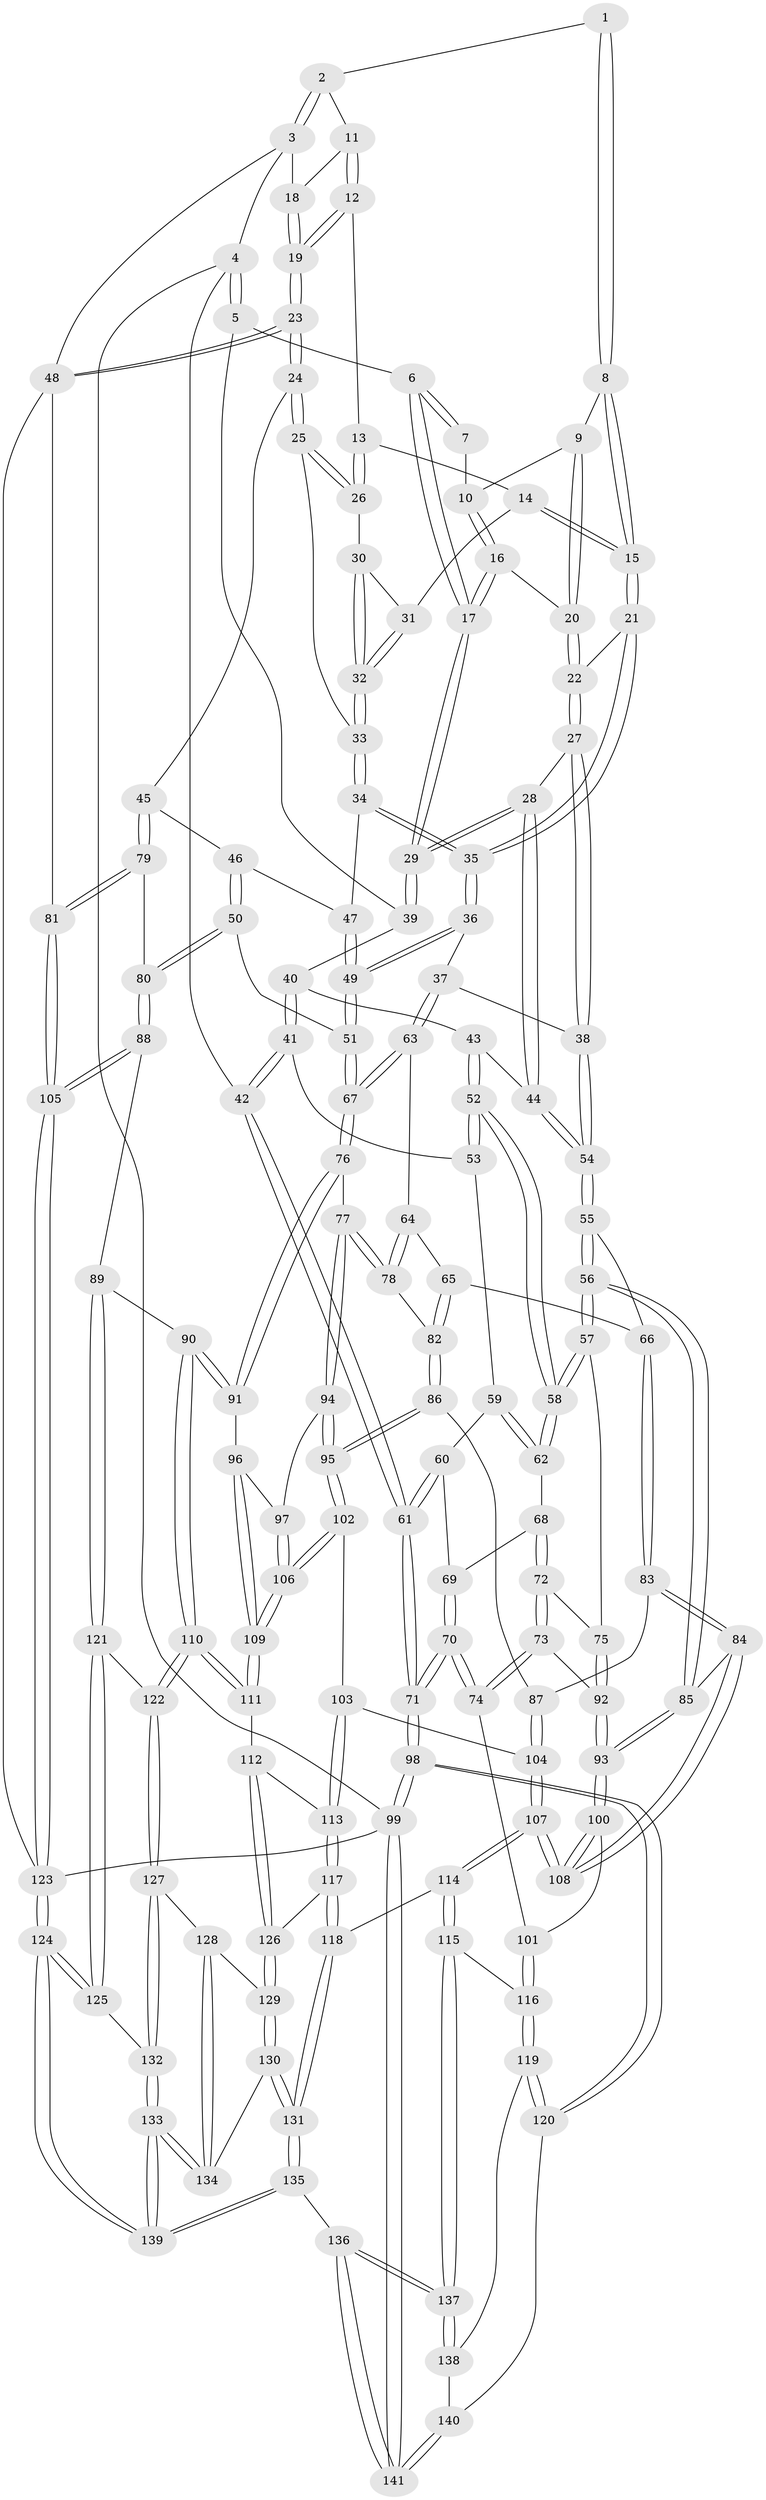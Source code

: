 // coarse degree distribution, {2: 0.047058823529411764, 4: 0.4823529411764706, 3: 0.4588235294117647, 5: 0.011764705882352941}
// Generated by graph-tools (version 1.1) at 2025/38/03/04/25 23:38:36]
// undirected, 141 vertices, 349 edges
graph export_dot {
  node [color=gray90,style=filled];
  1 [pos="+0.6025820228655292+0"];
  2 [pos="+0.7228594289197059+0"];
  3 [pos="+1+0"];
  4 [pos="+0+0"];
  5 [pos="+0+0"];
  6 [pos="+0+0"];
  7 [pos="+0.241225577421118+0"];
  8 [pos="+0.5514842518330539+0.025710108564098087"];
  9 [pos="+0.5472438508239827+0.029184330685740115"];
  10 [pos="+0.3495923962184816+0.02852939045895809"];
  11 [pos="+0.7981047835446258+0"];
  12 [pos="+0.7843007504558372+0.08711322009546413"];
  13 [pos="+0.7821054493981483+0.09103864456728794"];
  14 [pos="+0.6573687235289402+0.1432067264424987"];
  15 [pos="+0.6330965604792334+0.14224213562651913"];
  16 [pos="+0.3515564158032148+0.1007304557717772"];
  17 [pos="+0.2724805140851521+0.19196326673601072"];
  18 [pos="+0.9132807484744441+0.05318845382438211"];
  19 [pos="+1+0.218166162602363"];
  20 [pos="+0.4815070248151568+0.10206776223129799"];
  21 [pos="+0.6016213036377316+0.2249884259837497"];
  22 [pos="+0.4687798317687173+0.20470110825814"];
  23 [pos="+1+0.2592413340422122"];
  24 [pos="+0.974734800318975+0.3052827753741416"];
  25 [pos="+0.8595400951742037+0.2485667160788303"];
  26 [pos="+0.796726910192488+0.18065675728155614"];
  27 [pos="+0.4387903405676361+0.2382806512354505"];
  28 [pos="+0.2844125077329321+0.23447042186075673"];
  29 [pos="+0.27395193876724677+0.20307559446729376"];
  30 [pos="+0.7709480063932042+0.19435449808743233"];
  31 [pos="+0.6859626977008426+0.17371203045458847"];
  32 [pos="+0.7245102567086888+0.2385489764605495"];
  33 [pos="+0.7194649747456933+0.2787655513312306"];
  34 [pos="+0.7188875453316375+0.2795115290235386"];
  35 [pos="+0.6137096514378062+0.2772776890618526"];
  36 [pos="+0.6069954389908204+0.29130795061194636"];
  37 [pos="+0.5077417481059778+0.3469798425865196"];
  38 [pos="+0.4834494831819275+0.3274801109940354"];
  39 [pos="+0.08204543772822775+0.220990582155813"];
  40 [pos="+0.08444596552504398+0.27429328377718937"];
  41 [pos="+0.042565730443905894+0.31289238102626044"];
  42 [pos="+0+0.3104707157684567"];
  43 [pos="+0.17038998113993237+0.3040497454680565"];
  44 [pos="+0.28059196604147113+0.24730685876596012"];
  45 [pos="+0.897940369511412+0.3751022568596204"];
  46 [pos="+0.7511466799606027+0.32964500100301625"];
  47 [pos="+0.7257827309669708+0.29968036203080844"];
  48 [pos="+1+0.2586848966048424"];
  49 [pos="+0.6612725159148286+0.40673351043325795"];
  50 [pos="+0.7049232048781495+0.4463683896651803"];
  51 [pos="+0.6656084449372772+0.43242172044841853"];
  52 [pos="+0.14910229733412042+0.361289769108588"];
  53 [pos="+0.06692542121604365+0.3540926816877119"];
  54 [pos="+0.31257869522238935+0.3923434589972631"];
  55 [pos="+0.3107420803253026+0.41521557658765085"];
  56 [pos="+0.20890377958898484+0.45746332851227733"];
  57 [pos="+0.1983905978846637+0.4553364111252039"];
  58 [pos="+0.1580745065304403+0.41514399887383174"];
  59 [pos="+0.06658305647389633+0.35882769234693657"];
  60 [pos="+0.04586262235058315+0.40641364415340236"];
  61 [pos="+0+0.3182683350297114"];
  62 [pos="+0.11112845815439104+0.42005790945242527"];
  63 [pos="+0.511205633089744+0.4099301361157394"];
  64 [pos="+0.4794732047527571+0.4337761633410265"];
  65 [pos="+0.321379453910311+0.42294420979110364"];
  66 [pos="+0.3149641070434976+0.4199419489364172"];
  67 [pos="+0.5928596891850773+0.4636332802369273"];
  68 [pos="+0.07455896294206132+0.43946811097169247"];
  69 [pos="+0.054168331785305675+0.43093182555592624"];
  70 [pos="+0+0.5960710511667597"];
  71 [pos="+0+0.6047564107625735"];
  72 [pos="+0.08577227955487164+0.4948186617216389"];
  73 [pos="+0.060952140408635204+0.5443708027523071"];
  74 [pos="+0+0.5860894045245659"];
  75 [pos="+0.19547742027808007+0.4573945893140822"];
  76 [pos="+0.5857558571705754+0.5017557989460318"];
  77 [pos="+0.5037930692299972+0.5522646822620507"];
  78 [pos="+0.45702540100270195+0.5237913312170233"];
  79 [pos="+0.821683485276905+0.49765194229161963"];
  80 [pos="+0.8033063116188721+0.5127677281225121"];
  81 [pos="+1+0.6190588068473477"];
  82 [pos="+0.4206667550705976+0.5365470238904649"];
  83 [pos="+0.3128619574370101+0.5893547964261002"];
  84 [pos="+0.30671783892925675+0.5939036154481796"];
  85 [pos="+0.2149907271717287+0.5151200152456943"];
  86 [pos="+0.39279018764331736+0.5860098580813924"];
  87 [pos="+0.37597517296002114+0.5897600108657903"];
  88 [pos="+0.7832945468588683+0.6076144608564487"];
  89 [pos="+0.7518380693520987+0.6368452145672345"];
  90 [pos="+0.7139870072560139+0.6363154026021437"];
  91 [pos="+0.6302404874005905+0.601043699305377"];
  92 [pos="+0.1161194195311529+0.5651346983137273"];
  93 [pos="+0.17235306830149566+0.6229335627347046"];
  94 [pos="+0.5106966251190419+0.5970575656184063"];
  95 [pos="+0.43972595484480415+0.635771159858992"];
  96 [pos="+0.6119035925160841+0.6077167080688148"];
  97 [pos="+0.529555986919567+0.6122651235623792"];
  98 [pos="+0+0.7731751567586801"];
  99 [pos="+0+1"];
  100 [pos="+0.18210306412436134+0.6520919467033112"];
  101 [pos="+0.15872207872950353+0.6652650726203897"];
  102 [pos="+0.44071749183188014+0.6570917826151569"];
  103 [pos="+0.4233123258756289+0.6887993462563804"];
  104 [pos="+0.3705452517445137+0.709152476641993"];
  105 [pos="+1+0.8191882147215073"];
  106 [pos="+0.5242997139603149+0.6888756316432469"];
  107 [pos="+0.2940928965936091+0.76253146358826"];
  108 [pos="+0.24926592028996206+0.6770582753577289"];
  109 [pos="+0.5409285312236383+0.7192824586916423"];
  110 [pos="+0.5697204241766518+0.752896826754465"];
  111 [pos="+0.5465367992369143+0.7446293789094229"];
  112 [pos="+0.5286429108019327+0.7534163539591364"];
  113 [pos="+0.4621434380978533+0.7387373524202777"];
  114 [pos="+0.2948227944730504+0.7776852684962857"];
  115 [pos="+0.2882891843230825+0.7850144330844459"];
  116 [pos="+0.05259990998294978+0.7819280423179595"];
  117 [pos="+0.4090963937726296+0.7858104623523868"];
  118 [pos="+0.3452229441426016+0.8043899188412741"];
  119 [pos="+0.025119717226878783+0.7992951849607718"];
  120 [pos="+0+0.7862292963858787"];
  121 [pos="+0.7560508979580052+0.7869535528418798"];
  122 [pos="+0.6011176025779893+0.7961408734661248"];
  123 [pos="+1+1"];
  124 [pos="+1+1"];
  125 [pos="+0.7773649286315951+0.8296256593406298"];
  126 [pos="+0.49235268498900175+0.8117109138083025"];
  127 [pos="+0.5971181915038977+0.846957951565157"];
  128 [pos="+0.5645748313674452+0.8587789184597822"];
  129 [pos="+0.4854085308210943+0.8652646903546893"];
  130 [pos="+0.46500147669958725+0.8926255549539843"];
  131 [pos="+0.42890863359418324+0.9111590650526035"];
  132 [pos="+0.6175431731669973+0.8804719417320579"];
  133 [pos="+0.6262443237922278+1"];
  134 [pos="+0.5412245351401228+0.9286593082615983"];
  135 [pos="+0.3508592178324522+1"];
  136 [pos="+0.2704083031963696+1"];
  137 [pos="+0.20905585971698507+0.9364583023841802"];
  138 [pos="+0.12391177978989315+0.888231487072399"];
  139 [pos="+0.7193879006954669+1"];
  140 [pos="+0.05316650252772244+0.9648678727530903"];
  141 [pos="+0.13581608787138966+1"];
  1 -- 2;
  1 -- 8;
  1 -- 8;
  2 -- 3;
  2 -- 3;
  2 -- 11;
  3 -- 4;
  3 -- 18;
  3 -- 48;
  4 -- 5;
  4 -- 5;
  4 -- 42;
  4 -- 99;
  5 -- 6;
  5 -- 39;
  6 -- 7;
  6 -- 7;
  6 -- 17;
  6 -- 17;
  7 -- 10;
  8 -- 9;
  8 -- 15;
  8 -- 15;
  9 -- 10;
  9 -- 20;
  9 -- 20;
  10 -- 16;
  10 -- 16;
  11 -- 12;
  11 -- 12;
  11 -- 18;
  12 -- 13;
  12 -- 19;
  12 -- 19;
  13 -- 14;
  13 -- 26;
  13 -- 26;
  14 -- 15;
  14 -- 15;
  14 -- 31;
  15 -- 21;
  15 -- 21;
  16 -- 17;
  16 -- 17;
  16 -- 20;
  17 -- 29;
  17 -- 29;
  18 -- 19;
  18 -- 19;
  19 -- 23;
  19 -- 23;
  20 -- 22;
  20 -- 22;
  21 -- 22;
  21 -- 35;
  21 -- 35;
  22 -- 27;
  22 -- 27;
  23 -- 24;
  23 -- 24;
  23 -- 48;
  23 -- 48;
  24 -- 25;
  24 -- 25;
  24 -- 45;
  25 -- 26;
  25 -- 26;
  25 -- 33;
  26 -- 30;
  27 -- 28;
  27 -- 38;
  27 -- 38;
  28 -- 29;
  28 -- 29;
  28 -- 44;
  28 -- 44;
  29 -- 39;
  29 -- 39;
  30 -- 31;
  30 -- 32;
  30 -- 32;
  31 -- 32;
  31 -- 32;
  32 -- 33;
  32 -- 33;
  33 -- 34;
  33 -- 34;
  34 -- 35;
  34 -- 35;
  34 -- 47;
  35 -- 36;
  35 -- 36;
  36 -- 37;
  36 -- 49;
  36 -- 49;
  37 -- 38;
  37 -- 63;
  37 -- 63;
  38 -- 54;
  38 -- 54;
  39 -- 40;
  40 -- 41;
  40 -- 41;
  40 -- 43;
  41 -- 42;
  41 -- 42;
  41 -- 53;
  42 -- 61;
  42 -- 61;
  43 -- 44;
  43 -- 52;
  43 -- 52;
  44 -- 54;
  44 -- 54;
  45 -- 46;
  45 -- 79;
  45 -- 79;
  46 -- 47;
  46 -- 50;
  46 -- 50;
  47 -- 49;
  47 -- 49;
  48 -- 81;
  48 -- 123;
  49 -- 51;
  49 -- 51;
  50 -- 51;
  50 -- 80;
  50 -- 80;
  51 -- 67;
  51 -- 67;
  52 -- 53;
  52 -- 53;
  52 -- 58;
  52 -- 58;
  53 -- 59;
  54 -- 55;
  54 -- 55;
  55 -- 56;
  55 -- 56;
  55 -- 66;
  56 -- 57;
  56 -- 57;
  56 -- 85;
  56 -- 85;
  57 -- 58;
  57 -- 58;
  57 -- 75;
  58 -- 62;
  58 -- 62;
  59 -- 60;
  59 -- 62;
  59 -- 62;
  60 -- 61;
  60 -- 61;
  60 -- 69;
  61 -- 71;
  61 -- 71;
  62 -- 68;
  63 -- 64;
  63 -- 67;
  63 -- 67;
  64 -- 65;
  64 -- 78;
  64 -- 78;
  65 -- 66;
  65 -- 82;
  65 -- 82;
  66 -- 83;
  66 -- 83;
  67 -- 76;
  67 -- 76;
  68 -- 69;
  68 -- 72;
  68 -- 72;
  69 -- 70;
  69 -- 70;
  70 -- 71;
  70 -- 71;
  70 -- 74;
  70 -- 74;
  71 -- 98;
  71 -- 98;
  72 -- 73;
  72 -- 73;
  72 -- 75;
  73 -- 74;
  73 -- 74;
  73 -- 92;
  74 -- 101;
  75 -- 92;
  75 -- 92;
  76 -- 77;
  76 -- 91;
  76 -- 91;
  77 -- 78;
  77 -- 78;
  77 -- 94;
  77 -- 94;
  78 -- 82;
  79 -- 80;
  79 -- 81;
  79 -- 81;
  80 -- 88;
  80 -- 88;
  81 -- 105;
  81 -- 105;
  82 -- 86;
  82 -- 86;
  83 -- 84;
  83 -- 84;
  83 -- 87;
  84 -- 85;
  84 -- 108;
  84 -- 108;
  85 -- 93;
  85 -- 93;
  86 -- 87;
  86 -- 95;
  86 -- 95;
  87 -- 104;
  87 -- 104;
  88 -- 89;
  88 -- 105;
  88 -- 105;
  89 -- 90;
  89 -- 121;
  89 -- 121;
  90 -- 91;
  90 -- 91;
  90 -- 110;
  90 -- 110;
  91 -- 96;
  92 -- 93;
  92 -- 93;
  93 -- 100;
  93 -- 100;
  94 -- 95;
  94 -- 95;
  94 -- 97;
  95 -- 102;
  95 -- 102;
  96 -- 97;
  96 -- 109;
  96 -- 109;
  97 -- 106;
  97 -- 106;
  98 -- 99;
  98 -- 99;
  98 -- 120;
  98 -- 120;
  99 -- 141;
  99 -- 141;
  99 -- 123;
  100 -- 101;
  100 -- 108;
  100 -- 108;
  101 -- 116;
  101 -- 116;
  102 -- 103;
  102 -- 106;
  102 -- 106;
  103 -- 104;
  103 -- 113;
  103 -- 113;
  104 -- 107;
  104 -- 107;
  105 -- 123;
  105 -- 123;
  106 -- 109;
  106 -- 109;
  107 -- 108;
  107 -- 108;
  107 -- 114;
  107 -- 114;
  109 -- 111;
  109 -- 111;
  110 -- 111;
  110 -- 111;
  110 -- 122;
  110 -- 122;
  111 -- 112;
  112 -- 113;
  112 -- 126;
  112 -- 126;
  113 -- 117;
  113 -- 117;
  114 -- 115;
  114 -- 115;
  114 -- 118;
  115 -- 116;
  115 -- 137;
  115 -- 137;
  116 -- 119;
  116 -- 119;
  117 -- 118;
  117 -- 118;
  117 -- 126;
  118 -- 131;
  118 -- 131;
  119 -- 120;
  119 -- 120;
  119 -- 138;
  120 -- 140;
  121 -- 122;
  121 -- 125;
  121 -- 125;
  122 -- 127;
  122 -- 127;
  123 -- 124;
  123 -- 124;
  124 -- 125;
  124 -- 125;
  124 -- 139;
  124 -- 139;
  125 -- 132;
  126 -- 129;
  126 -- 129;
  127 -- 128;
  127 -- 132;
  127 -- 132;
  128 -- 129;
  128 -- 134;
  128 -- 134;
  129 -- 130;
  129 -- 130;
  130 -- 131;
  130 -- 131;
  130 -- 134;
  131 -- 135;
  131 -- 135;
  132 -- 133;
  132 -- 133;
  133 -- 134;
  133 -- 134;
  133 -- 139;
  133 -- 139;
  135 -- 136;
  135 -- 139;
  135 -- 139;
  136 -- 137;
  136 -- 137;
  136 -- 141;
  136 -- 141;
  137 -- 138;
  137 -- 138;
  138 -- 140;
  140 -- 141;
  140 -- 141;
}
